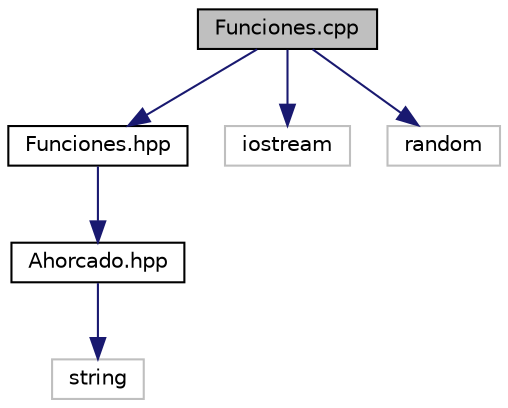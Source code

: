 digraph "Funciones.cpp"
{
 // LATEX_PDF_SIZE
  edge [fontname="Helvetica",fontsize="10",labelfontname="Helvetica",labelfontsize="10"];
  node [fontname="Helvetica",fontsize="10",shape=record];
  Node1 [label="Funciones.cpp",height=0.2,width=0.4,color="black", fillcolor="grey75", style="filled", fontcolor="black",tooltip="Implementación de las funciones para la lógica del juego Ahorcado."];
  Node1 -> Node2 [color="midnightblue",fontsize="10",style="solid",fontname="Helvetica"];
  Node2 [label="Funciones.hpp",height=0.2,width=0.4,color="black", fillcolor="white", style="filled",URL="$_funciones_8hpp.html",tooltip="Declaraciones de funciones para la lógica del juego Ahorcado."];
  Node2 -> Node3 [color="midnightblue",fontsize="10",style="solid",fontname="Helvetica"];
  Node3 [label="Ahorcado.hpp",height=0.2,width=0.4,color="black", fillcolor="white", style="filled",URL="$_ahorcado_8hpp.html",tooltip="Archivo de cabecera que define la estructura Ahorcado para el juego del ahorcado."];
  Node3 -> Node4 [color="midnightblue",fontsize="10",style="solid",fontname="Helvetica"];
  Node4 [label="string",height=0.2,width=0.4,color="grey75", fillcolor="white", style="filled",tooltip=" "];
  Node1 -> Node5 [color="midnightblue",fontsize="10",style="solid",fontname="Helvetica"];
  Node5 [label="iostream",height=0.2,width=0.4,color="grey75", fillcolor="white", style="filled",tooltip=" "];
  Node1 -> Node6 [color="midnightblue",fontsize="10",style="solid",fontname="Helvetica"];
  Node6 [label="random",height=0.2,width=0.4,color="grey75", fillcolor="white", style="filled",tooltip=" "];
}
